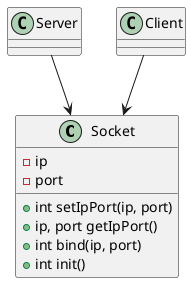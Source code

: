@startuml Porxy
class Socket{
    - ip
    - port

    + int setIpPort(ip, port)
    + ip, port getIpPort()
    + int bind(ip, port)
    + int init()
    
}

class Server{
}

class Client{
}

Server --> Socket
Client --> Socket

@enduml